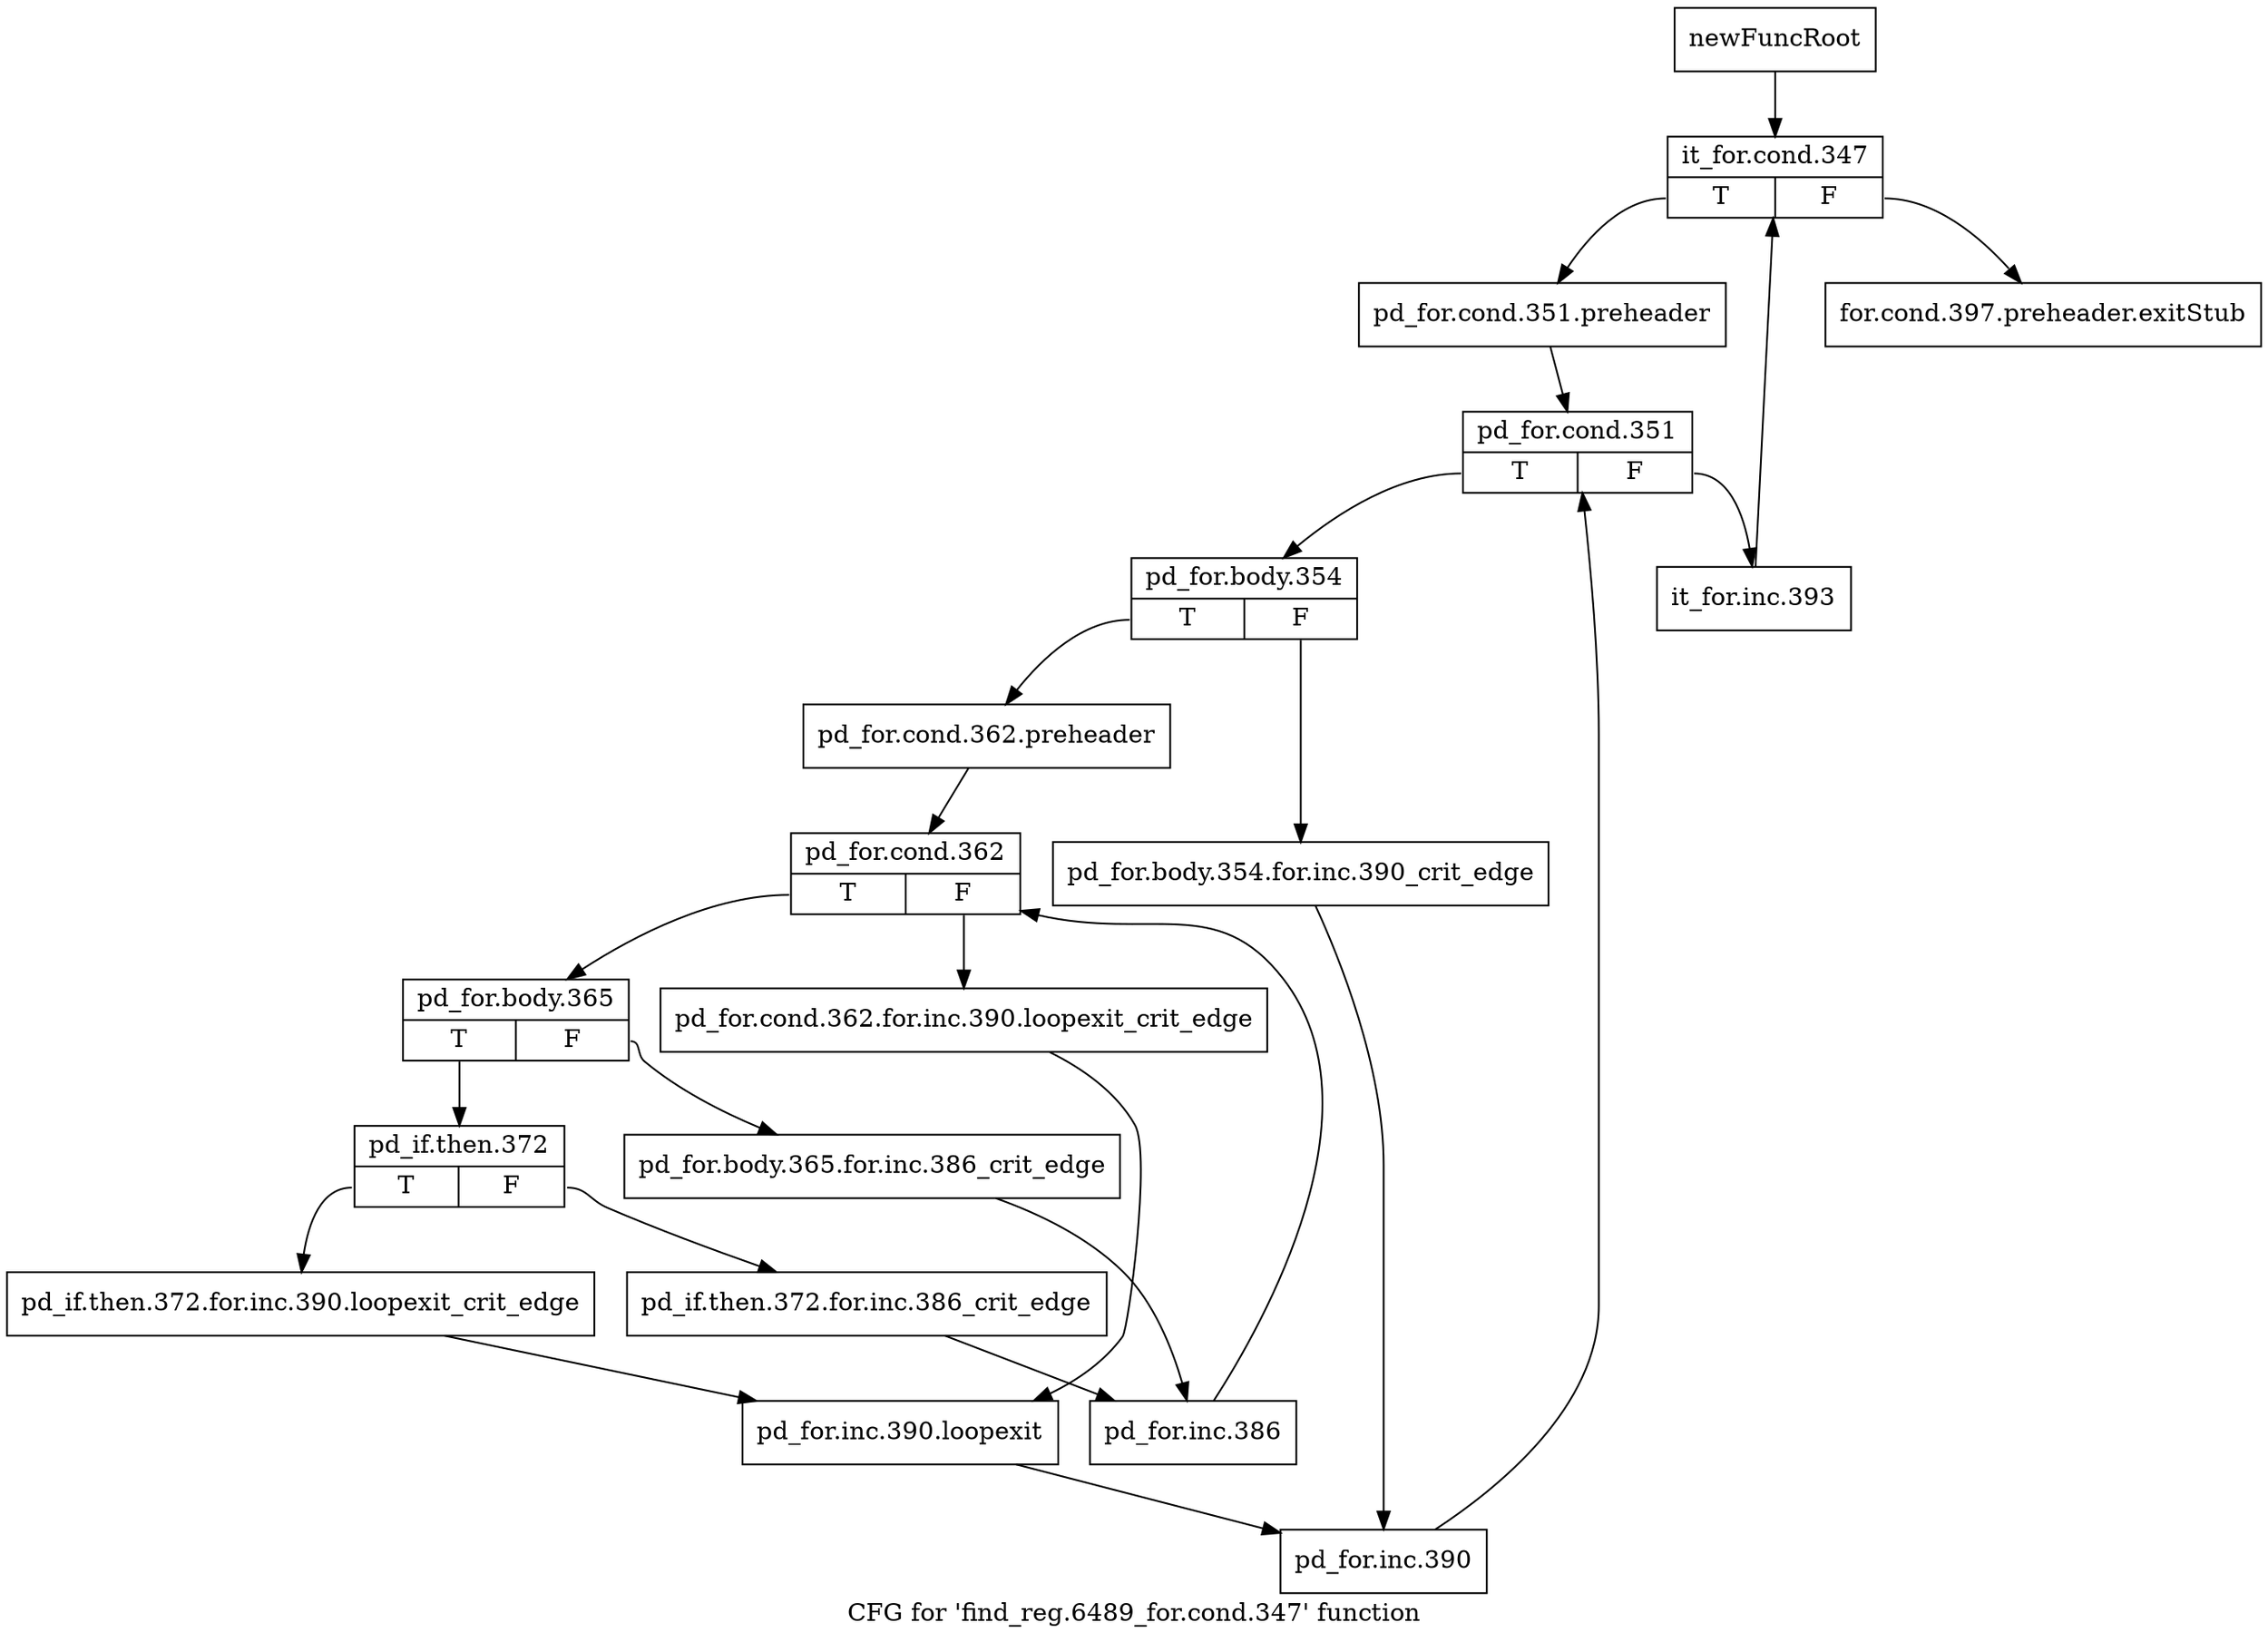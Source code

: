 digraph "CFG for 'find_reg.6489_for.cond.347' function" {
	label="CFG for 'find_reg.6489_for.cond.347' function";

	Node0xbff0fc0 [shape=record,label="{newFuncRoot}"];
	Node0xbff0fc0 -> Node0xc009140;
	Node0xc008c20 [shape=record,label="{for.cond.397.preheader.exitStub}"];
	Node0xc009140 [shape=record,label="{it_for.cond.347|{<s0>T|<s1>F}}"];
	Node0xc009140:s0 -> Node0xc009190;
	Node0xc009140:s1 -> Node0xc008c20;
	Node0xc009190 [shape=record,label="{pd_for.cond.351.preheader}"];
	Node0xc009190 -> Node0xc0091e0;
	Node0xc0091e0 [shape=record,label="{pd_for.cond.351|{<s0>T|<s1>F}}"];
	Node0xc0091e0:s0 -> Node0xc009280;
	Node0xc0091e0:s1 -> Node0xc009230;
	Node0xc009230 [shape=record,label="{it_for.inc.393}"];
	Node0xc009230 -> Node0xc009140;
	Node0xc009280 [shape=record,label="{pd_for.body.354|{<s0>T|<s1>F}}"];
	Node0xc009280:s0 -> Node0xc009320;
	Node0xc009280:s1 -> Node0xc0092d0;
	Node0xc0092d0 [shape=record,label="{pd_for.body.354.for.inc.390_crit_edge}"];
	Node0xc0092d0 -> Node0xc009640;
	Node0xc009320 [shape=record,label="{pd_for.cond.362.preheader}"];
	Node0xc009320 -> Node0xc009370;
	Node0xc009370 [shape=record,label="{pd_for.cond.362|{<s0>T|<s1>F}}"];
	Node0xc009370:s0 -> Node0xc009410;
	Node0xc009370:s1 -> Node0xc0093c0;
	Node0xc0093c0 [shape=record,label="{pd_for.cond.362.for.inc.390.loopexit_crit_edge}"];
	Node0xc0093c0 -> Node0xc0095f0;
	Node0xc009410 [shape=record,label="{pd_for.body.365|{<s0>T|<s1>F}}"];
	Node0xc009410:s0 -> Node0xc0094b0;
	Node0xc009410:s1 -> Node0xc009460;
	Node0xc009460 [shape=record,label="{pd_for.body.365.for.inc.386_crit_edge}"];
	Node0xc009460 -> Node0xc009550;
	Node0xc0094b0 [shape=record,label="{pd_if.then.372|{<s0>T|<s1>F}}"];
	Node0xc0094b0:s0 -> Node0xc0095a0;
	Node0xc0094b0:s1 -> Node0xc009500;
	Node0xc009500 [shape=record,label="{pd_if.then.372.for.inc.386_crit_edge}"];
	Node0xc009500 -> Node0xc009550;
	Node0xc009550 [shape=record,label="{pd_for.inc.386}"];
	Node0xc009550 -> Node0xc009370;
	Node0xc0095a0 [shape=record,label="{pd_if.then.372.for.inc.390.loopexit_crit_edge}"];
	Node0xc0095a0 -> Node0xc0095f0;
	Node0xc0095f0 [shape=record,label="{pd_for.inc.390.loopexit}"];
	Node0xc0095f0 -> Node0xc009640;
	Node0xc009640 [shape=record,label="{pd_for.inc.390}"];
	Node0xc009640 -> Node0xc0091e0;
}
